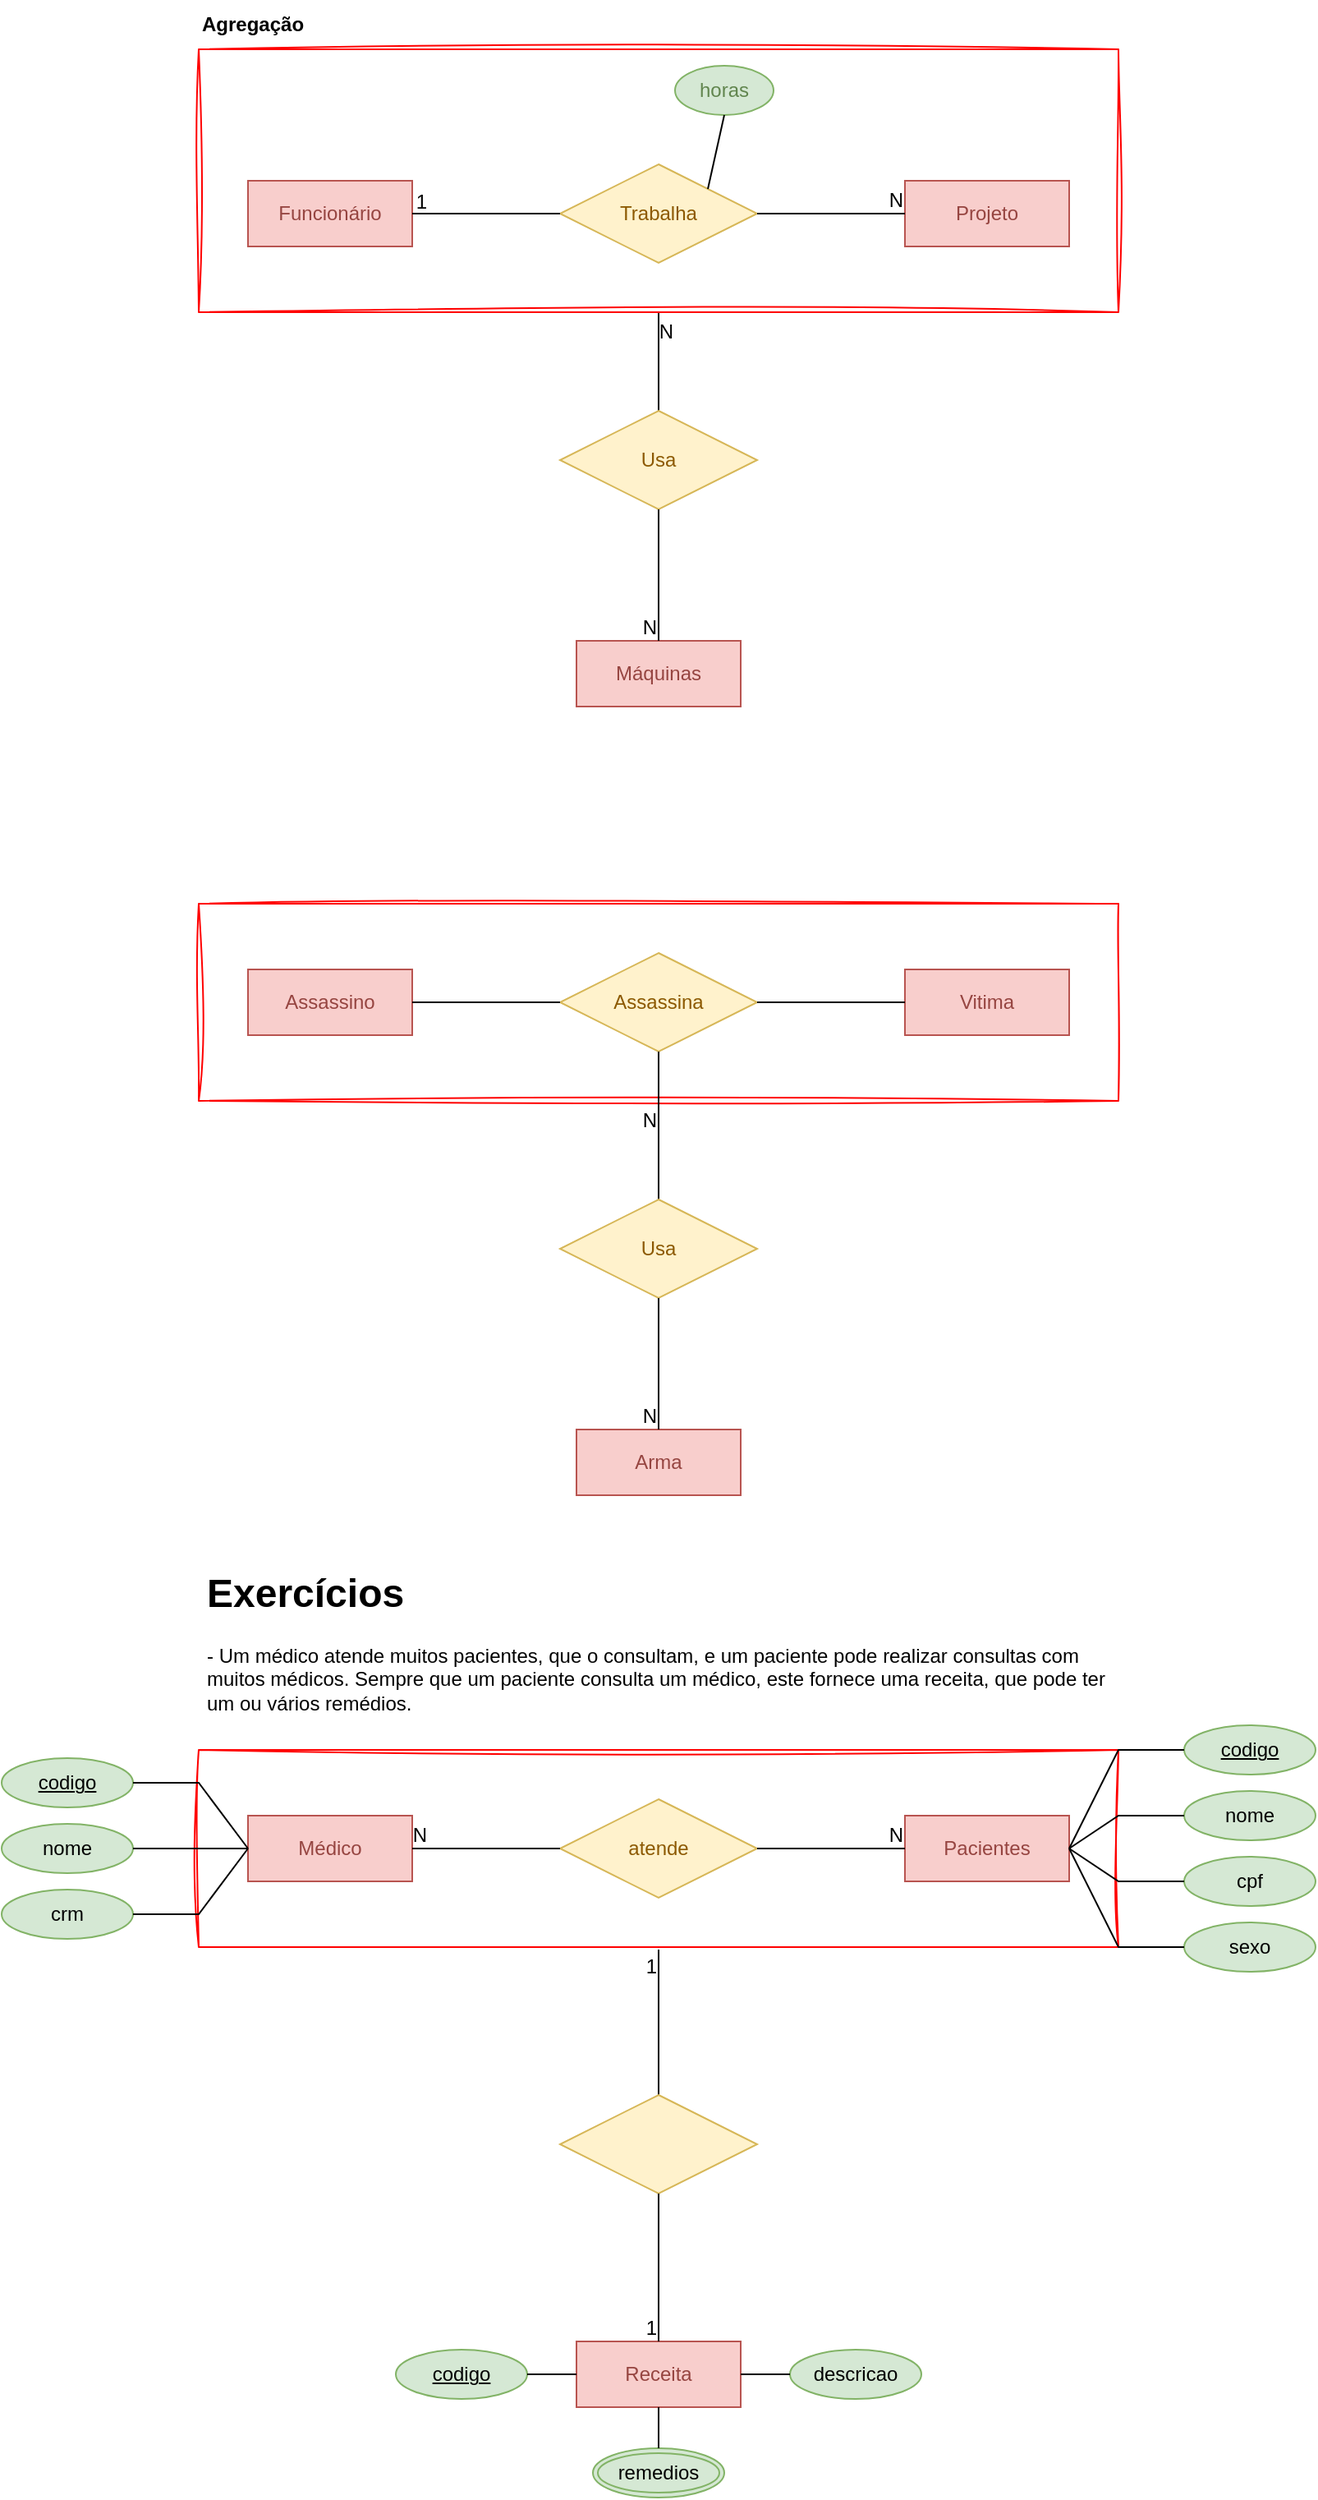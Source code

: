 <mxfile version="21.2.7" type="device">
  <diagram name="Página-1" id="rSN_L0bRU6gXf0vTnQ6l">
    <mxGraphModel dx="2022" dy="663" grid="1" gridSize="10" guides="1" tooltips="1" connect="1" arrows="1" fold="1" page="1" pageScale="1" pageWidth="827" pageHeight="1169" math="0" shadow="0">
      <root>
        <mxCell id="0" />
        <mxCell id="1" parent="0" />
        <mxCell id="vxHyAzYuThqT1edkHrln-14" value="" style="endArrow=none;html=1;rounded=0;entryX=0.5;entryY=1;entryDx=0;entryDy=0;exitX=0.5;exitY=0;exitDx=0;exitDy=0;" edge="1" parent="1" source="vxHyAzYuThqT1edkHrln-8" target="vxHyAzYuThqT1edkHrln-6">
          <mxGeometry relative="1" as="geometry">
            <mxPoint x="500" y="1385" as="sourcePoint" />
            <mxPoint x="660" y="1385" as="targetPoint" />
          </mxGeometry>
        </mxCell>
        <mxCell id="vxHyAzYuThqT1edkHrln-15" value="1" style="resizable=0;html=1;whiteSpace=wrap;align=right;verticalAlign=bottom;" connectable="0" vertex="1" parent="vxHyAzYuThqT1edkHrln-14">
          <mxGeometry x="1" relative="1" as="geometry">
            <mxPoint y="50" as="offset" />
          </mxGeometry>
        </mxCell>
        <mxCell id="vxHyAzYuThqT1edkHrln-7" value="" style="verticalLabelPosition=bottom;verticalAlign=top;html=1;shape=mxgraph.basic.rect;fillColor2=none;strokeWidth=1;size=20;indent=5;fillColor=default;sketch=1;curveFitting=1;jiggle=2;strokeColor=#FF0000;gradientColor=none;" vertex="1" parent="1">
          <mxGeometry x="40" y="1075" width="560" height="120" as="geometry" />
        </mxCell>
        <mxCell id="WBDvZr1wioJLlzxbL4jX-41" value="" style="verticalLabelPosition=bottom;verticalAlign=top;html=1;shape=mxgraph.basic.rect;fillColor2=none;strokeWidth=1;size=20;indent=5;fillColor=default;sketch=1;curveFitting=1;jiggle=2;strokeColor=#FF0000;gradientColor=none;" parent="1" vertex="1">
          <mxGeometry x="40" y="560" width="560" height="120" as="geometry" />
        </mxCell>
        <mxCell id="WBDvZr1wioJLlzxbL4jX-17" value="" style="endArrow=none;html=1;rounded=0;exitX=0.5;exitY=0;exitDx=0;exitDy=0;entryX=0.5;entryY=1;entryDx=0;entryDy=0;" parent="1" source="WBDvZr1wioJLlzxbL4jX-14" target="WBDvZr1wioJLlzxbL4jX-3" edge="1">
          <mxGeometry relative="1" as="geometry">
            <mxPoint x="360" y="250" as="sourcePoint" />
            <mxPoint x="430" y="250" as="targetPoint" />
          </mxGeometry>
        </mxCell>
        <mxCell id="WBDvZr1wioJLlzxbL4jX-18" value="N" style="resizable=0;html=1;whiteSpace=wrap;align=right;verticalAlign=bottom;" parent="WBDvZr1wioJLlzxbL4jX-17" connectable="0" vertex="1">
          <mxGeometry x="1" relative="1" as="geometry">
            <mxPoint x="10" y="50" as="offset" />
          </mxGeometry>
        </mxCell>
        <mxCell id="WBDvZr1wioJLlzxbL4jX-12" value="" style="verticalLabelPosition=bottom;verticalAlign=top;html=1;shape=mxgraph.basic.rect;fillColor2=none;strokeWidth=1;size=20;indent=5;fillColor=default;sketch=1;curveFitting=1;jiggle=2;strokeColor=#FF0000;" parent="1" vertex="1">
          <mxGeometry x="40" y="40" width="560" height="160" as="geometry" />
        </mxCell>
        <mxCell id="WBDvZr1wioJLlzxbL4jX-1" value="Funcionário" style="whiteSpace=wrap;html=1;align=center;fillColor=#f8cecc;strokeColor=#b85450;fontColor=#964541;" parent="1" vertex="1">
          <mxGeometry x="70" y="120" width="100" height="40" as="geometry" />
        </mxCell>
        <mxCell id="WBDvZr1wioJLlzxbL4jX-2" value="Projeto" style="whiteSpace=wrap;html=1;align=center;fillColor=#f8cecc;strokeColor=#b85450;fontColor=#964541;" parent="1" vertex="1">
          <mxGeometry x="470" y="120" width="100" height="40" as="geometry" />
        </mxCell>
        <mxCell id="WBDvZr1wioJLlzxbL4jX-3" value="Trabalha" style="shape=rhombus;perimeter=rhombusPerimeter;whiteSpace=wrap;html=1;align=center;fillColor=#fff2cc;strokeColor=#d6b656;fontColor=#8C5901;" parent="1" vertex="1">
          <mxGeometry x="260" y="110" width="120" height="60" as="geometry" />
        </mxCell>
        <mxCell id="WBDvZr1wioJLlzxbL4jX-4" value="horas" style="ellipse;whiteSpace=wrap;html=1;align=center;fillColor=#d5e8d4;strokeColor=#82b366;fontColor=#61854E;" parent="1" vertex="1">
          <mxGeometry x="330" y="50" width="60" height="30" as="geometry" />
        </mxCell>
        <mxCell id="WBDvZr1wioJLlzxbL4jX-8" value="" style="endArrow=none;html=1;rounded=0;exitX=1;exitY=0.5;exitDx=0;exitDy=0;entryX=0;entryY=0.5;entryDx=0;entryDy=0;" parent="1" source="WBDvZr1wioJLlzxbL4jX-3" target="WBDvZr1wioJLlzxbL4jX-2" edge="1">
          <mxGeometry relative="1" as="geometry">
            <mxPoint x="370" y="190" as="sourcePoint" />
            <mxPoint x="530" y="190" as="targetPoint" />
          </mxGeometry>
        </mxCell>
        <mxCell id="WBDvZr1wioJLlzxbL4jX-9" value="N" style="resizable=0;html=1;whiteSpace=wrap;align=right;verticalAlign=bottom;" parent="WBDvZr1wioJLlzxbL4jX-8" connectable="0" vertex="1">
          <mxGeometry x="1" relative="1" as="geometry" />
        </mxCell>
        <mxCell id="WBDvZr1wioJLlzxbL4jX-10" value="" style="endArrow=none;html=1;rounded=0;entryX=1;entryY=0.5;entryDx=0;entryDy=0;exitX=0;exitY=0.5;exitDx=0;exitDy=0;" parent="1" source="WBDvZr1wioJLlzxbL4jX-3" target="WBDvZr1wioJLlzxbL4jX-1" edge="1">
          <mxGeometry relative="1" as="geometry">
            <mxPoint x="240" y="240" as="sourcePoint" />
            <mxPoint x="180" y="139.5" as="targetPoint" />
          </mxGeometry>
        </mxCell>
        <mxCell id="WBDvZr1wioJLlzxbL4jX-11" value="1" style="resizable=0;html=1;whiteSpace=wrap;align=right;verticalAlign=bottom;" parent="WBDvZr1wioJLlzxbL4jX-10" connectable="0" vertex="1">
          <mxGeometry x="1" relative="1" as="geometry">
            <mxPoint x="10" y="1" as="offset" />
          </mxGeometry>
        </mxCell>
        <mxCell id="WBDvZr1wioJLlzxbL4jX-13" value="Máquinas" style="whiteSpace=wrap;html=1;align=center;fillColor=#f8cecc;strokeColor=#b85450;fontColor=#964541;" parent="1" vertex="1">
          <mxGeometry x="270" y="400" width="100" height="40" as="geometry" />
        </mxCell>
        <mxCell id="WBDvZr1wioJLlzxbL4jX-14" value="Usa" style="shape=rhombus;perimeter=rhombusPerimeter;whiteSpace=wrap;html=1;align=center;fillColor=#fff2cc;strokeColor=#d6b656;fontColor=#8C5901;" parent="1" vertex="1">
          <mxGeometry x="260" y="260" width="120" height="60" as="geometry" />
        </mxCell>
        <mxCell id="WBDvZr1wioJLlzxbL4jX-15" value="" style="endArrow=none;html=1;rounded=0;entryX=0.5;entryY=0;entryDx=0;entryDy=0;exitX=0.5;exitY=1;exitDx=0;exitDy=0;" parent="1" source="WBDvZr1wioJLlzxbL4jX-14" target="WBDvZr1wioJLlzxbL4jX-13" edge="1">
          <mxGeometry relative="1" as="geometry">
            <mxPoint x="100" y="360" as="sourcePoint" />
            <mxPoint x="260" y="360" as="targetPoint" />
          </mxGeometry>
        </mxCell>
        <mxCell id="WBDvZr1wioJLlzxbL4jX-16" value="N" style="resizable=0;html=1;whiteSpace=wrap;align=right;verticalAlign=bottom;" parent="WBDvZr1wioJLlzxbL4jX-15" connectable="0" vertex="1">
          <mxGeometry x="1" relative="1" as="geometry" />
        </mxCell>
        <mxCell id="WBDvZr1wioJLlzxbL4jX-19" value="" style="endArrow=none;html=1;rounded=0;entryX=0.5;entryY=1;entryDx=0;entryDy=0;exitX=1;exitY=0;exitDx=0;exitDy=0;" parent="1" source="WBDvZr1wioJLlzxbL4jX-3" target="WBDvZr1wioJLlzxbL4jX-4" edge="1">
          <mxGeometry relative="1" as="geometry">
            <mxPoint x="30" y="280" as="sourcePoint" />
            <mxPoint x="190" y="280" as="targetPoint" />
          </mxGeometry>
        </mxCell>
        <mxCell id="WBDvZr1wioJLlzxbL4jX-20" value="Agregação" style="text;strokeColor=none;fillColor=none;align=left;verticalAlign=middle;whiteSpace=wrap;rounded=0;fontStyle=1;labelBackgroundColor=none;fontColor=default;labelBorderColor=none;html=1;" parent="1" vertex="1">
          <mxGeometry x="40" y="10" width="560" height="30" as="geometry" />
        </mxCell>
        <mxCell id="WBDvZr1wioJLlzxbL4jX-24" value="Assassina" style="shape=rhombus;perimeter=rhombusPerimeter;whiteSpace=wrap;html=1;align=center;fillColor=#fff2cc;strokeColor=#d6b656;fontColor=#8C5901;" parent="1" vertex="1">
          <mxGeometry x="260" y="590" width="120" height="60" as="geometry" />
        </mxCell>
        <mxCell id="WBDvZr1wioJLlzxbL4jX-25" value="Assassino" style="whiteSpace=wrap;html=1;align=center;fillColor=#f8cecc;strokeColor=#b85450;fontColor=#964541;" parent="1" vertex="1">
          <mxGeometry x="70" y="600" width="100" height="40" as="geometry" />
        </mxCell>
        <mxCell id="WBDvZr1wioJLlzxbL4jX-26" value="Vitima" style="whiteSpace=wrap;html=1;align=center;fillColor=#f8cecc;strokeColor=#b85450;fontColor=#964541;" parent="1" vertex="1">
          <mxGeometry x="470" y="600" width="100" height="40" as="geometry" />
        </mxCell>
        <mxCell id="WBDvZr1wioJLlzxbL4jX-33" value="" style="endArrow=none;html=1;rounded=0;exitX=0.5;exitY=0;exitDx=0;exitDy=0;entryX=0.5;entryY=1;entryDx=0;entryDy=0;" parent="1" source="WBDvZr1wioJLlzxbL4jX-37" target="WBDvZr1wioJLlzxbL4jX-24" edge="1">
          <mxGeometry relative="1" as="geometry">
            <mxPoint x="80" y="790" as="sourcePoint" />
            <mxPoint x="350" y="700" as="targetPoint" />
          </mxGeometry>
        </mxCell>
        <mxCell id="WBDvZr1wioJLlzxbL4jX-34" value="N" style="resizable=0;html=1;whiteSpace=wrap;align=right;verticalAlign=bottom;" parent="WBDvZr1wioJLlzxbL4jX-33" connectable="0" vertex="1">
          <mxGeometry x="1" relative="1" as="geometry">
            <mxPoint y="50" as="offset" />
          </mxGeometry>
        </mxCell>
        <mxCell id="WBDvZr1wioJLlzxbL4jX-36" value="Arma" style="whiteSpace=wrap;html=1;align=center;fillColor=#f8cecc;strokeColor=#b85450;fontColor=#964541;" parent="1" vertex="1">
          <mxGeometry x="270" y="880" width="100" height="40" as="geometry" />
        </mxCell>
        <mxCell id="WBDvZr1wioJLlzxbL4jX-37" value="Usa" style="shape=rhombus;perimeter=rhombusPerimeter;whiteSpace=wrap;html=1;align=center;fillColor=#fff2cc;strokeColor=#d6b656;fontColor=#8C5901;" parent="1" vertex="1">
          <mxGeometry x="260" y="740" width="120" height="60" as="geometry" />
        </mxCell>
        <mxCell id="WBDvZr1wioJLlzxbL4jX-42" value="" style="endArrow=none;html=1;rounded=0;exitX=1;exitY=0.5;exitDx=0;exitDy=0;entryX=0;entryY=0.5;entryDx=0;entryDy=0;" parent="1" source="WBDvZr1wioJLlzxbL4jX-25" target="WBDvZr1wioJLlzxbL4jX-24" edge="1">
          <mxGeometry relative="1" as="geometry">
            <mxPoint x="60" y="740" as="sourcePoint" />
            <mxPoint x="220" y="740" as="targetPoint" />
          </mxGeometry>
        </mxCell>
        <mxCell id="WBDvZr1wioJLlzxbL4jX-43" value="" style="endArrow=none;html=1;rounded=0;exitX=1;exitY=0.5;exitDx=0;exitDy=0;entryX=0;entryY=0.5;entryDx=0;entryDy=0;" parent="1" source="WBDvZr1wioJLlzxbL4jX-24" target="WBDvZr1wioJLlzxbL4jX-26" edge="1">
          <mxGeometry relative="1" as="geometry">
            <mxPoint x="80" y="730" as="sourcePoint" />
            <mxPoint x="240" y="730" as="targetPoint" />
          </mxGeometry>
        </mxCell>
        <mxCell id="WBDvZr1wioJLlzxbL4jX-45" value="" style="endArrow=none;html=1;rounded=0;entryX=0.5;entryY=0;entryDx=0;entryDy=0;exitX=0.5;exitY=1;exitDx=0;exitDy=0;" parent="1" source="WBDvZr1wioJLlzxbL4jX-37" target="WBDvZr1wioJLlzxbL4jX-36" edge="1">
          <mxGeometry relative="1" as="geometry">
            <mxPoint x="359.5" y="800" as="sourcePoint" />
            <mxPoint x="359.5" y="880" as="targetPoint" />
          </mxGeometry>
        </mxCell>
        <mxCell id="WBDvZr1wioJLlzxbL4jX-46" value="N" style="resizable=0;html=1;whiteSpace=wrap;align=right;verticalAlign=bottom;" parent="WBDvZr1wioJLlzxbL4jX-45" connectable="0" vertex="1">
          <mxGeometry x="1" relative="1" as="geometry" />
        </mxCell>
        <mxCell id="vxHyAzYuThqT1edkHrln-2" value="&lt;h1&gt;Exercícios&lt;/h1&gt;&lt;p&gt;- Um médico atende muitos pacientes, que o consultam, e um paciente pode realizar consultas com muitos médicos. Sempre que um paciente consulta um médico, este fornece uma receita, que pode ter um ou vários remédios.&lt;/p&gt;" style="text;html=1;strokeColor=none;fillColor=none;spacing=5;spacingTop=-20;whiteSpace=wrap;overflow=hidden;rounded=0;" vertex="1" parent="1">
          <mxGeometry x="40" y="960" width="560" height="120" as="geometry" />
        </mxCell>
        <mxCell id="vxHyAzYuThqT1edkHrln-4" value="Médico" style="whiteSpace=wrap;html=1;align=center;fillColor=#f8cecc;strokeColor=#b85450;fontColor=#964541;" vertex="1" parent="1">
          <mxGeometry x="70" y="1115" width="100" height="40" as="geometry" />
        </mxCell>
        <mxCell id="vxHyAzYuThqT1edkHrln-5" value="Pacientes" style="whiteSpace=wrap;html=1;align=center;fillColor=#f8cecc;strokeColor=#b85450;fontColor=#964541;" vertex="1" parent="1">
          <mxGeometry x="470" y="1115" width="100" height="40" as="geometry" />
        </mxCell>
        <mxCell id="vxHyAzYuThqT1edkHrln-6" value="atende" style="shape=rhombus;perimeter=rhombusPerimeter;whiteSpace=wrap;html=1;align=center;fillColor=#fff2cc;strokeColor=#d6b656;fontColor=#8C5901;" vertex="1" parent="1">
          <mxGeometry x="260" y="1105" width="120" height="60" as="geometry" />
        </mxCell>
        <mxCell id="vxHyAzYuThqT1edkHrln-8" value="" style="shape=rhombus;perimeter=rhombusPerimeter;whiteSpace=wrap;html=1;align=center;fillColor=#fff2cc;strokeColor=#d6b656;fontColor=#8C5901;" vertex="1" parent="1">
          <mxGeometry x="260" y="1285" width="120" height="60" as="geometry" />
        </mxCell>
        <mxCell id="vxHyAzYuThqT1edkHrln-9" value="Receita" style="whiteSpace=wrap;html=1;align=center;fillColor=#f8cecc;strokeColor=#b85450;fontColor=#964541;" vertex="1" parent="1">
          <mxGeometry x="270" y="1435" width="100" height="40" as="geometry" />
        </mxCell>
        <mxCell id="vxHyAzYuThqT1edkHrln-10" value="" style="endArrow=none;html=1;rounded=0;exitX=1;exitY=0.5;exitDx=0;exitDy=0;entryX=0;entryY=0.5;entryDx=0;entryDy=0;" edge="1" parent="1" source="vxHyAzYuThqT1edkHrln-6" target="vxHyAzYuThqT1edkHrln-5">
          <mxGeometry relative="1" as="geometry">
            <mxPoint x="280" y="1255" as="sourcePoint" />
            <mxPoint x="440" y="1255" as="targetPoint" />
          </mxGeometry>
        </mxCell>
        <mxCell id="vxHyAzYuThqT1edkHrln-11" value="N" style="resizable=0;html=1;whiteSpace=wrap;align=right;verticalAlign=bottom;" connectable="0" vertex="1" parent="vxHyAzYuThqT1edkHrln-10">
          <mxGeometry x="1" relative="1" as="geometry" />
        </mxCell>
        <mxCell id="vxHyAzYuThqT1edkHrln-12" value="" style="endArrow=none;html=1;rounded=0;entryX=1;entryY=0.5;entryDx=0;entryDy=0;exitX=0;exitY=0.5;exitDx=0;exitDy=0;" edge="1" parent="1" source="vxHyAzYuThqT1edkHrln-6" target="vxHyAzYuThqT1edkHrln-4">
          <mxGeometry relative="1" as="geometry">
            <mxPoint x="290" y="1265" as="sourcePoint" />
            <mxPoint x="450" y="1265" as="targetPoint" />
          </mxGeometry>
        </mxCell>
        <mxCell id="vxHyAzYuThqT1edkHrln-13" value="N" style="resizable=0;html=1;whiteSpace=wrap;align=right;verticalAlign=bottom;" connectable="0" vertex="1" parent="vxHyAzYuThqT1edkHrln-12">
          <mxGeometry x="1" relative="1" as="geometry">
            <mxPoint x="10" as="offset" />
          </mxGeometry>
        </mxCell>
        <mxCell id="vxHyAzYuThqT1edkHrln-16" value="" style="endArrow=none;html=1;rounded=0;exitX=0.5;exitY=1;exitDx=0;exitDy=0;entryX=0.5;entryY=0;entryDx=0;entryDy=0;" edge="1" parent="1" source="vxHyAzYuThqT1edkHrln-8" target="vxHyAzYuThqT1edkHrln-9">
          <mxGeometry relative="1" as="geometry">
            <mxPoint x="460" y="1425" as="sourcePoint" />
            <mxPoint x="620" y="1425" as="targetPoint" />
          </mxGeometry>
        </mxCell>
        <mxCell id="vxHyAzYuThqT1edkHrln-17" value="1" style="resizable=0;html=1;whiteSpace=wrap;align=right;verticalAlign=bottom;" connectable="0" vertex="1" parent="vxHyAzYuThqT1edkHrln-16">
          <mxGeometry x="1" relative="1" as="geometry" />
        </mxCell>
        <mxCell id="vxHyAzYuThqT1edkHrln-18" value="remedios" style="ellipse;shape=doubleEllipse;margin=3;whiteSpace=wrap;html=1;align=center;fillColor=#d5e8d4;strokeColor=#82b366;" vertex="1" parent="1">
          <mxGeometry x="280" y="1500" width="80" height="30" as="geometry" />
        </mxCell>
        <mxCell id="vxHyAzYuThqT1edkHrln-19" value="" style="endArrow=none;html=1;rounded=0;exitX=0.5;exitY=1;exitDx=0;exitDy=0;entryX=0.5;entryY=0;entryDx=0;entryDy=0;" edge="1" parent="1" source="vxHyAzYuThqT1edkHrln-9" target="vxHyAzYuThqT1edkHrln-18">
          <mxGeometry relative="1" as="geometry">
            <mxPoint x="160" y="1515" as="sourcePoint" />
            <mxPoint x="320" y="1515" as="targetPoint" />
          </mxGeometry>
        </mxCell>
        <mxCell id="vxHyAzYuThqT1edkHrln-20" value="codigo" style="ellipse;whiteSpace=wrap;html=1;align=center;fontStyle=4;fillColor=#d5e8d4;strokeColor=#82b366;" vertex="1" parent="1">
          <mxGeometry x="160" y="1440" width="80" height="30" as="geometry" />
        </mxCell>
        <mxCell id="vxHyAzYuThqT1edkHrln-23" value="descricao" style="ellipse;whiteSpace=wrap;html=1;align=center;fillColor=#d5e8d4;strokeColor=#82b366;" vertex="1" parent="1">
          <mxGeometry x="400" y="1440" width="80" height="30" as="geometry" />
        </mxCell>
        <mxCell id="vxHyAzYuThqT1edkHrln-26" value="codigo" style="ellipse;whiteSpace=wrap;html=1;align=center;fontStyle=4;fillColor=#d5e8d4;strokeColor=#82b366;" vertex="1" parent="1">
          <mxGeometry x="-80" y="1080" width="80" height="30" as="geometry" />
        </mxCell>
        <mxCell id="vxHyAzYuThqT1edkHrln-27" value="nome" style="ellipse;whiteSpace=wrap;html=1;align=center;fillColor=#d5e8d4;strokeColor=#82b366;" vertex="1" parent="1">
          <mxGeometry x="-80" y="1120" width="80" height="30" as="geometry" />
        </mxCell>
        <mxCell id="vxHyAzYuThqT1edkHrln-28" value="crm" style="ellipse;whiteSpace=wrap;html=1;align=center;fillColor=#d5e8d4;strokeColor=#82b366;" vertex="1" parent="1">
          <mxGeometry x="-80" y="1160" width="80" height="30" as="geometry" />
        </mxCell>
        <mxCell id="vxHyAzYuThqT1edkHrln-30" value="" style="endArrow=none;html=1;rounded=0;exitX=1;exitY=0.5;exitDx=0;exitDy=0;entryX=0;entryY=0.5;entryDx=0;entryDy=0;" edge="1" parent="1" source="vxHyAzYuThqT1edkHrln-26" target="vxHyAzYuThqT1edkHrln-4">
          <mxGeometry relative="1" as="geometry">
            <mxPoint x="60" y="1265" as="sourcePoint" />
            <mxPoint x="220" y="1265" as="targetPoint" />
            <Array as="points">
              <mxPoint x="40" y="1095" />
            </Array>
          </mxGeometry>
        </mxCell>
        <mxCell id="vxHyAzYuThqT1edkHrln-31" value="" style="endArrow=none;html=1;rounded=0;exitX=1;exitY=0.5;exitDx=0;exitDy=0;entryX=0;entryY=0.5;entryDx=0;entryDy=0;" edge="1" parent="1" source="vxHyAzYuThqT1edkHrln-27" target="vxHyAzYuThqT1edkHrln-4">
          <mxGeometry relative="1" as="geometry">
            <mxPoint x="70" y="1255" as="sourcePoint" />
            <mxPoint x="230" y="1255" as="targetPoint" />
          </mxGeometry>
        </mxCell>
        <mxCell id="vxHyAzYuThqT1edkHrln-32" value="" style="endArrow=none;html=1;rounded=0;exitX=1;exitY=0.5;exitDx=0;exitDy=0;entryX=0;entryY=0.5;entryDx=0;entryDy=0;" edge="1" parent="1" source="vxHyAzYuThqT1edkHrln-28" target="vxHyAzYuThqT1edkHrln-4">
          <mxGeometry relative="1" as="geometry">
            <mxPoint x="30" y="1295" as="sourcePoint" />
            <mxPoint x="190" y="1295" as="targetPoint" />
            <Array as="points">
              <mxPoint x="40" y="1175" />
            </Array>
          </mxGeometry>
        </mxCell>
        <mxCell id="vxHyAzYuThqT1edkHrln-33" value="codigo" style="ellipse;whiteSpace=wrap;html=1;align=center;fontStyle=4;fillColor=#d5e8d4;strokeColor=#82b366;" vertex="1" parent="1">
          <mxGeometry x="640" y="1060" width="80" height="30" as="geometry" />
        </mxCell>
        <mxCell id="vxHyAzYuThqT1edkHrln-34" value="nome" style="ellipse;whiteSpace=wrap;html=1;align=center;fillColor=#d5e8d4;strokeColor=#82b366;" vertex="1" parent="1">
          <mxGeometry x="640" y="1100" width="80" height="30" as="geometry" />
        </mxCell>
        <mxCell id="vxHyAzYuThqT1edkHrln-35" value="cpf" style="ellipse;whiteSpace=wrap;html=1;align=center;fillColor=#d5e8d4;strokeColor=#82b366;" vertex="1" parent="1">
          <mxGeometry x="640" y="1140" width="80" height="30" as="geometry" />
        </mxCell>
        <mxCell id="vxHyAzYuThqT1edkHrln-36" value="sexo" style="ellipse;whiteSpace=wrap;html=1;align=center;fillColor=#d5e8d4;strokeColor=#82b366;" vertex="1" parent="1">
          <mxGeometry x="640" y="1180" width="80" height="30" as="geometry" />
        </mxCell>
        <mxCell id="vxHyAzYuThqT1edkHrln-37" value="" style="endArrow=none;html=1;rounded=0;entryX=0;entryY=0.5;entryDx=0;entryDy=0;exitX=1;exitY=0.5;exitDx=0;exitDy=0;" edge="1" parent="1" source="vxHyAzYuThqT1edkHrln-5" target="vxHyAzYuThqT1edkHrln-33">
          <mxGeometry relative="1" as="geometry">
            <mxPoint x="470" y="1275" as="sourcePoint" />
            <mxPoint x="630" y="1275" as="targetPoint" />
            <Array as="points">
              <mxPoint x="600" y="1075" />
            </Array>
          </mxGeometry>
        </mxCell>
        <mxCell id="vxHyAzYuThqT1edkHrln-38" value="" style="endArrow=none;html=1;rounded=0;entryX=0;entryY=0.5;entryDx=0;entryDy=0;exitX=1;exitY=0.5;exitDx=0;exitDy=0;" edge="1" parent="1" source="vxHyAzYuThqT1edkHrln-5" target="vxHyAzYuThqT1edkHrln-34">
          <mxGeometry relative="1" as="geometry">
            <mxPoint x="480" y="1285" as="sourcePoint" />
            <mxPoint x="640" y="1285" as="targetPoint" />
            <Array as="points">
              <mxPoint x="600" y="1115" />
            </Array>
          </mxGeometry>
        </mxCell>
        <mxCell id="vxHyAzYuThqT1edkHrln-39" value="" style="endArrow=none;html=1;rounded=0;entryX=0;entryY=0.5;entryDx=0;entryDy=0;exitX=1;exitY=0.5;exitDx=0;exitDy=0;" edge="1" parent="1" source="vxHyAzYuThqT1edkHrln-5" target="vxHyAzYuThqT1edkHrln-35">
          <mxGeometry relative="1" as="geometry">
            <mxPoint x="490" y="1295" as="sourcePoint" />
            <mxPoint x="650" y="1295" as="targetPoint" />
            <Array as="points">
              <mxPoint x="600" y="1155" />
            </Array>
          </mxGeometry>
        </mxCell>
        <mxCell id="vxHyAzYuThqT1edkHrln-40" value="" style="endArrow=none;html=1;rounded=0;exitX=1;exitY=0.5;exitDx=0;exitDy=0;entryX=0;entryY=0.5;entryDx=0;entryDy=0;" edge="1" parent="1" source="vxHyAzYuThqT1edkHrln-5" target="vxHyAzYuThqT1edkHrln-36">
          <mxGeometry relative="1" as="geometry">
            <mxPoint x="500" y="1305" as="sourcePoint" />
            <mxPoint x="660" y="1305" as="targetPoint" />
            <Array as="points">
              <mxPoint x="600" y="1195" />
            </Array>
          </mxGeometry>
        </mxCell>
        <mxCell id="vxHyAzYuThqT1edkHrln-41" value="" style="endArrow=none;html=1;rounded=0;exitX=1;exitY=0.5;exitDx=0;exitDy=0;entryX=0;entryY=0.5;entryDx=0;entryDy=0;" edge="1" parent="1" source="vxHyAzYuThqT1edkHrln-9" target="vxHyAzYuThqT1edkHrln-23">
          <mxGeometry relative="1" as="geometry">
            <mxPoint x="400" y="1485" as="sourcePoint" />
            <mxPoint x="560" y="1485" as="targetPoint" />
          </mxGeometry>
        </mxCell>
        <mxCell id="vxHyAzYuThqT1edkHrln-42" value="" style="endArrow=none;html=1;rounded=0;exitX=1;exitY=0.5;exitDx=0;exitDy=0;entryX=0;entryY=0.5;entryDx=0;entryDy=0;" edge="1" parent="1" source="vxHyAzYuThqT1edkHrln-20" target="vxHyAzYuThqT1edkHrln-9">
          <mxGeometry relative="1" as="geometry">
            <mxPoint x="510" y="1315" as="sourcePoint" />
            <mxPoint x="670" y="1315" as="targetPoint" />
          </mxGeometry>
        </mxCell>
      </root>
    </mxGraphModel>
  </diagram>
</mxfile>
